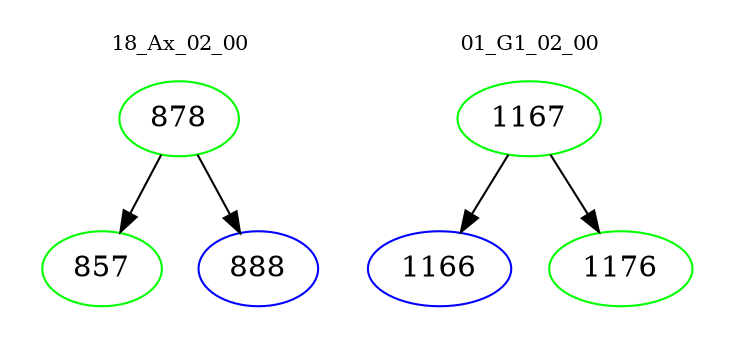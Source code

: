 digraph{
subgraph cluster_0 {
color = white
label = "18_Ax_02_00";
fontsize=10;
T0_878 [label="878", color="green"]
T0_878 -> T0_857 [color="black"]
T0_857 [label="857", color="green"]
T0_878 -> T0_888 [color="black"]
T0_888 [label="888", color="blue"]
}
subgraph cluster_1 {
color = white
label = "01_G1_02_00";
fontsize=10;
T1_1167 [label="1167", color="green"]
T1_1167 -> T1_1166 [color="black"]
T1_1166 [label="1166", color="blue"]
T1_1167 -> T1_1176 [color="black"]
T1_1176 [label="1176", color="green"]
}
}
